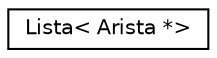 digraph "Representación gráfica de la clase"
{
  edge [fontname="Helvetica",fontsize="10",labelfontname="Helvetica",labelfontsize="10"];
  node [fontname="Helvetica",fontsize="10",shape=record];
  rankdir="LR";
  Node0 [label="Lista\< Arista *\>",height=0.2,width=0.4,color="black", fillcolor="white", style="filled",URL="$classLista.html"];
}
